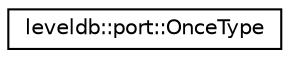 digraph "Graphical Class Hierarchy"
{
 // LATEX_PDF_SIZE
  edge [fontname="Helvetica",fontsize="10",labelfontname="Helvetica",labelfontsize="10"];
  node [fontname="Helvetica",fontsize="10",shape=record];
  rankdir="LR";
  Node0 [label="leveldb::port::OnceType",height=0.2,width=0.4,color="black", fillcolor="white", style="filled",URL="$classleveldb_1_1port_1_1_once_type.html",tooltip=" "];
}
